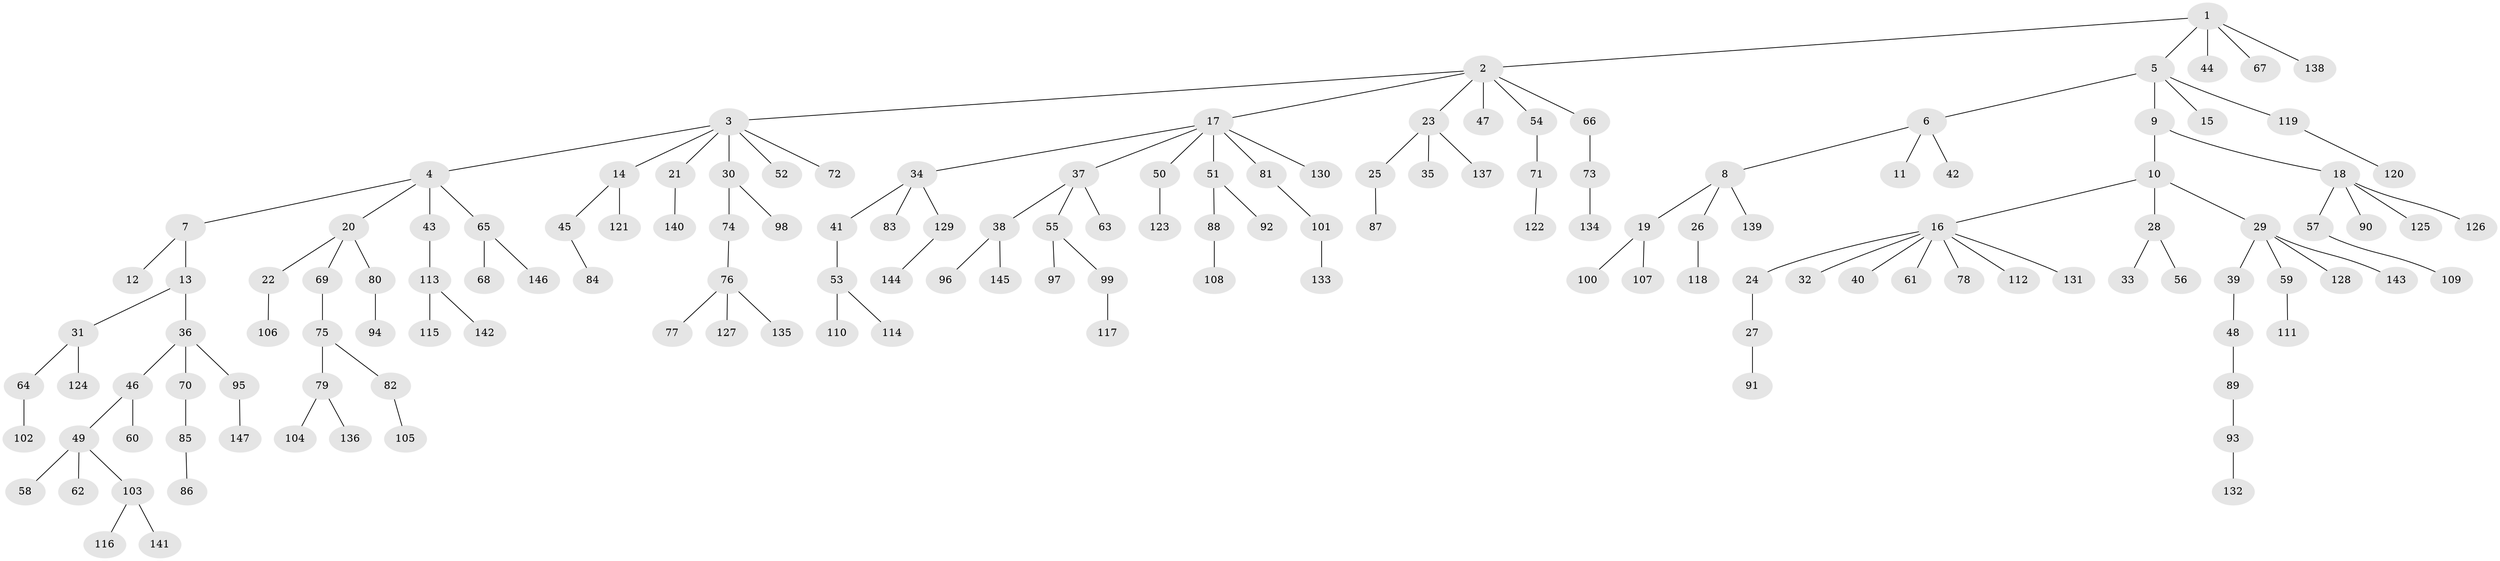 // coarse degree distribution, {3: 0.16, 5: 0.02666666666666667, 6: 0.02666666666666667, 4: 0.05333333333333334, 2: 0.25333333333333335, 1: 0.48}
// Generated by graph-tools (version 1.1) at 2025/43/03/06/25 01:43:20]
// undirected, 147 vertices, 146 edges
graph export_dot {
graph [start="1"]
  node [color=gray90,style=filled];
  1;
  2;
  3;
  4;
  5;
  6;
  7;
  8;
  9;
  10;
  11;
  12;
  13;
  14;
  15;
  16;
  17;
  18;
  19;
  20;
  21;
  22;
  23;
  24;
  25;
  26;
  27;
  28;
  29;
  30;
  31;
  32;
  33;
  34;
  35;
  36;
  37;
  38;
  39;
  40;
  41;
  42;
  43;
  44;
  45;
  46;
  47;
  48;
  49;
  50;
  51;
  52;
  53;
  54;
  55;
  56;
  57;
  58;
  59;
  60;
  61;
  62;
  63;
  64;
  65;
  66;
  67;
  68;
  69;
  70;
  71;
  72;
  73;
  74;
  75;
  76;
  77;
  78;
  79;
  80;
  81;
  82;
  83;
  84;
  85;
  86;
  87;
  88;
  89;
  90;
  91;
  92;
  93;
  94;
  95;
  96;
  97;
  98;
  99;
  100;
  101;
  102;
  103;
  104;
  105;
  106;
  107;
  108;
  109;
  110;
  111;
  112;
  113;
  114;
  115;
  116;
  117;
  118;
  119;
  120;
  121;
  122;
  123;
  124;
  125;
  126;
  127;
  128;
  129;
  130;
  131;
  132;
  133;
  134;
  135;
  136;
  137;
  138;
  139;
  140;
  141;
  142;
  143;
  144;
  145;
  146;
  147;
  1 -- 2;
  1 -- 5;
  1 -- 44;
  1 -- 67;
  1 -- 138;
  2 -- 3;
  2 -- 17;
  2 -- 23;
  2 -- 47;
  2 -- 54;
  2 -- 66;
  3 -- 4;
  3 -- 14;
  3 -- 21;
  3 -- 30;
  3 -- 52;
  3 -- 72;
  4 -- 7;
  4 -- 20;
  4 -- 43;
  4 -- 65;
  5 -- 6;
  5 -- 9;
  5 -- 15;
  5 -- 119;
  6 -- 8;
  6 -- 11;
  6 -- 42;
  7 -- 12;
  7 -- 13;
  8 -- 19;
  8 -- 26;
  8 -- 139;
  9 -- 10;
  9 -- 18;
  10 -- 16;
  10 -- 28;
  10 -- 29;
  13 -- 31;
  13 -- 36;
  14 -- 45;
  14 -- 121;
  16 -- 24;
  16 -- 32;
  16 -- 40;
  16 -- 61;
  16 -- 78;
  16 -- 112;
  16 -- 131;
  17 -- 34;
  17 -- 37;
  17 -- 50;
  17 -- 51;
  17 -- 81;
  17 -- 130;
  18 -- 57;
  18 -- 90;
  18 -- 125;
  18 -- 126;
  19 -- 100;
  19 -- 107;
  20 -- 22;
  20 -- 69;
  20 -- 80;
  21 -- 140;
  22 -- 106;
  23 -- 25;
  23 -- 35;
  23 -- 137;
  24 -- 27;
  25 -- 87;
  26 -- 118;
  27 -- 91;
  28 -- 33;
  28 -- 56;
  29 -- 39;
  29 -- 59;
  29 -- 128;
  29 -- 143;
  30 -- 74;
  30 -- 98;
  31 -- 64;
  31 -- 124;
  34 -- 41;
  34 -- 83;
  34 -- 129;
  36 -- 46;
  36 -- 70;
  36 -- 95;
  37 -- 38;
  37 -- 55;
  37 -- 63;
  38 -- 96;
  38 -- 145;
  39 -- 48;
  41 -- 53;
  43 -- 113;
  45 -- 84;
  46 -- 49;
  46 -- 60;
  48 -- 89;
  49 -- 58;
  49 -- 62;
  49 -- 103;
  50 -- 123;
  51 -- 88;
  51 -- 92;
  53 -- 110;
  53 -- 114;
  54 -- 71;
  55 -- 97;
  55 -- 99;
  57 -- 109;
  59 -- 111;
  64 -- 102;
  65 -- 68;
  65 -- 146;
  66 -- 73;
  69 -- 75;
  70 -- 85;
  71 -- 122;
  73 -- 134;
  74 -- 76;
  75 -- 79;
  75 -- 82;
  76 -- 77;
  76 -- 127;
  76 -- 135;
  79 -- 104;
  79 -- 136;
  80 -- 94;
  81 -- 101;
  82 -- 105;
  85 -- 86;
  88 -- 108;
  89 -- 93;
  93 -- 132;
  95 -- 147;
  99 -- 117;
  101 -- 133;
  103 -- 116;
  103 -- 141;
  113 -- 115;
  113 -- 142;
  119 -- 120;
  129 -- 144;
}
